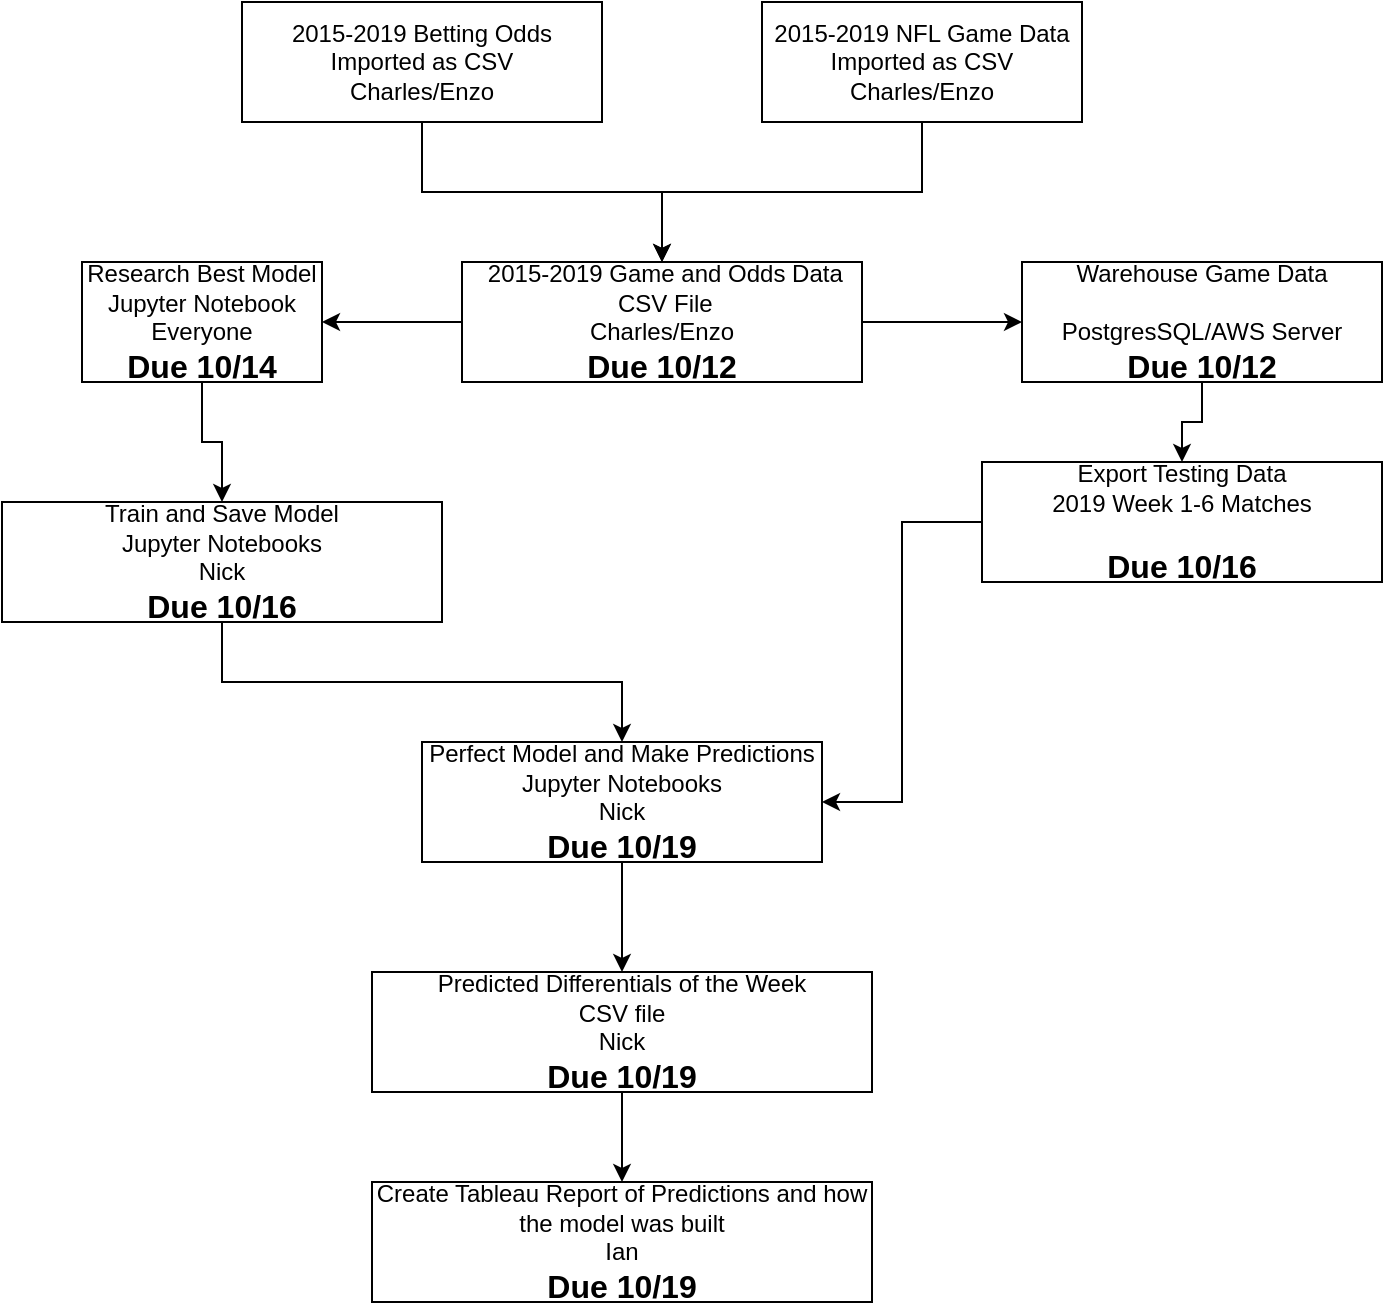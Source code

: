 <mxfile version="12.1.0" type="github" pages="1"><diagram id="wzmo5G9rG21ZYSOvVPYQ" name="Page-1"><mxGraphModel dx="1422" dy="713" grid="1" gridSize="10" guides="1" tooltips="1" connect="1" arrows="1" fold="1" page="1" pageScale="1" pageWidth="850" pageHeight="1100" math="0" shadow="0"><root><mxCell id="0"/><mxCell id="1" parent="0"/><mxCell id="p4tDmU91Li8BhUU2B0t--4" value="" style="edgeStyle=orthogonalEdgeStyle;rounded=0;orthogonalLoop=1;jettySize=auto;html=1;" parent="1" source="p4tDmU91Li8BhUU2B0t--1" target="p4tDmU91Li8BhUU2B0t--3" edge="1"><mxGeometry relative="1" as="geometry"/></mxCell><mxCell id="p4tDmU91Li8BhUU2B0t--1" value="2015-2019 Betting Odds&lt;br&gt;Imported as CSV&lt;br&gt;Charles/Enzo" style="rounded=0;whiteSpace=wrap;html=1;" parent="1" vertex="1"><mxGeometry x="150" y="40" width="180" height="60" as="geometry"/></mxCell><mxCell id="p4tDmU91Li8BhUU2B0t--7" value="" style="edgeStyle=orthogonalEdgeStyle;rounded=0;orthogonalLoop=1;jettySize=auto;html=1;" parent="1" source="p4tDmU91Li8BhUU2B0t--3" target="p4tDmU91Li8BhUU2B0t--6" edge="1"><mxGeometry relative="1" as="geometry"/></mxCell><mxCell id="p4tDmU91Li8BhUU2B0t--9" value="" style="edgeStyle=orthogonalEdgeStyle;rounded=0;orthogonalLoop=1;jettySize=auto;html=1;" parent="1" source="p4tDmU91Li8BhUU2B0t--3" target="p4tDmU91Li8BhUU2B0t--8" edge="1"><mxGeometry relative="1" as="geometry"/></mxCell><mxCell id="p4tDmU91Li8BhUU2B0t--3" value="&amp;nbsp;2015-2019 Game and Odds Data&lt;br&gt;&amp;nbsp;CSV File&lt;br&gt;Charles/Enzo&lt;br&gt;&lt;b&gt;&lt;font style=&quot;font-size: 16px&quot;&gt;Due 10/12&lt;/font&gt;&lt;/b&gt;" style="rounded=0;whiteSpace=wrap;html=1;" parent="1" vertex="1"><mxGeometry x="260" y="170" width="200" height="60" as="geometry"/></mxCell><mxCell id="p4tDmU91Li8BhUU2B0t--13" value="" style="edgeStyle=orthogonalEdgeStyle;rounded=0;orthogonalLoop=1;jettySize=auto;html=1;" parent="1" source="p4tDmU91Li8BhUU2B0t--8" target="p4tDmU91Li8BhUU2B0t--12" edge="1"><mxGeometry relative="1" as="geometry"/></mxCell><mxCell id="p4tDmU91Li8BhUU2B0t--8" value="Warehouse Game Data&lt;br&gt;&lt;br&gt;PostgresSQL/AWS Server&lt;br&gt;&lt;font style=&quot;font-size: 16px&quot;&gt;&lt;b&gt;Due 10/12&lt;/b&gt;&lt;/font&gt;" style="rounded=0;whiteSpace=wrap;html=1;" parent="1" vertex="1"><mxGeometry x="540" y="170" width="180" height="60" as="geometry"/></mxCell><mxCell id="p4tDmU91Li8BhUU2B0t--21" value="" style="edgeStyle=orthogonalEdgeStyle;rounded=0;orthogonalLoop=1;jettySize=auto;html=1;entryX=1;entryY=0.5;entryDx=0;entryDy=0;" parent="1" source="p4tDmU91Li8BhUU2B0t--12" target="p4tDmU91Li8BhUU2B0t--16" edge="1"><mxGeometry relative="1" as="geometry"><mxPoint x="580" y="410" as="targetPoint"/></mxGeometry></mxCell><mxCell id="p4tDmU91Li8BhUU2B0t--12" value="Export Testing Data&lt;br&gt;2019 Week 1-6 Matches&lt;br&gt;&lt;br&gt;&lt;b&gt;&lt;font style=&quot;font-size: 16px&quot;&gt;Due 10/16&lt;/font&gt;&lt;/b&gt;" style="rounded=0;whiteSpace=wrap;html=1;" parent="1" vertex="1"><mxGeometry x="520" y="270" width="200" height="60" as="geometry"/></mxCell><mxCell id="p4tDmU91Li8BhUU2B0t--11" value="" style="edgeStyle=orthogonalEdgeStyle;rounded=0;orthogonalLoop=1;jettySize=auto;html=1;" parent="1" source="p4tDmU91Li8BhUU2B0t--6" target="p4tDmU91Li8BhUU2B0t--10" edge="1"><mxGeometry relative="1" as="geometry"/></mxCell><mxCell id="p4tDmU91Li8BhUU2B0t--6" value="Research Best Model&lt;br&gt;Jupyter Notebook&lt;br&gt;Everyone&lt;br&gt;&lt;b&gt;&lt;font style=&quot;font-size: 16px&quot;&gt;Due 10/14&lt;/font&gt;&lt;/b&gt;" style="rounded=0;whiteSpace=wrap;html=1;" parent="1" vertex="1"><mxGeometry x="70" y="170" width="120" height="60" as="geometry"/></mxCell><mxCell id="p4tDmU91Li8BhUU2B0t--17" value="" style="edgeStyle=orthogonalEdgeStyle;rounded=0;orthogonalLoop=1;jettySize=auto;html=1;" parent="1" source="p4tDmU91Li8BhUU2B0t--10" target="p4tDmU91Li8BhUU2B0t--16" edge="1"><mxGeometry relative="1" as="geometry"/></mxCell><mxCell id="p4tDmU91Li8BhUU2B0t--10" value="Train and Save Model&lt;br&gt;Jupyter Notebooks&lt;br&gt;Nick&lt;br&gt;&lt;b&gt;&lt;font style=&quot;font-size: 16px&quot;&gt;Due 10/16&lt;/font&gt;&lt;/b&gt;" style="rounded=0;whiteSpace=wrap;html=1;" parent="1" vertex="1"><mxGeometry x="30" y="290" width="220" height="60" as="geometry"/></mxCell><mxCell id="p4tDmU91Li8BhUU2B0t--19" value="" style="edgeStyle=orthogonalEdgeStyle;rounded=0;orthogonalLoop=1;jettySize=auto;html=1;" parent="1" source="p4tDmU91Li8BhUU2B0t--16" target="p4tDmU91Li8BhUU2B0t--18" edge="1"><mxGeometry relative="1" as="geometry"/></mxCell><mxCell id="p4tDmU91Li8BhUU2B0t--16" value="Perfect Model and Make Predictions&lt;br&gt;Jupyter Notebooks&lt;br&gt;Nick&lt;br&gt;&lt;b&gt;&lt;font style=&quot;font-size: 16px&quot;&gt;Due 10/19&lt;/font&gt;&lt;/b&gt;" style="rounded=0;whiteSpace=wrap;html=1;" parent="1" vertex="1"><mxGeometry x="240" y="410" width="200" height="60" as="geometry"/></mxCell><mxCell id="p4tDmU91Li8BhUU2B0t--24" value="" style="edgeStyle=orthogonalEdgeStyle;rounded=0;orthogonalLoop=1;jettySize=auto;html=1;" parent="1" source="p4tDmU91Li8BhUU2B0t--18" target="p4tDmU91Li8BhUU2B0t--23" edge="1"><mxGeometry relative="1" as="geometry"/></mxCell><mxCell id="p4tDmU91Li8BhUU2B0t--18" value="Predicted Differentials of the Week&lt;br&gt;CSV file&lt;br&gt;Nick&lt;br&gt;&lt;b&gt;&lt;font style=&quot;font-size: 16px&quot;&gt;Due 10/19&lt;/font&gt;&lt;/b&gt;" style="rounded=0;whiteSpace=wrap;html=1;" parent="1" vertex="1"><mxGeometry x="215" y="525" width="250" height="60" as="geometry"/></mxCell><mxCell id="p4tDmU91Li8BhUU2B0t--23" value="Create Tableau Report of Predictions and how the model was built&lt;br&gt;Ian&lt;br&gt;&lt;b&gt;&lt;font style=&quot;font-size: 16px&quot;&gt;Due 10/19&lt;/font&gt;&lt;/b&gt;" style="rounded=0;whiteSpace=wrap;html=1;" parent="1" vertex="1"><mxGeometry x="215" y="630" width="250" height="60" as="geometry"/></mxCell><mxCell id="p4tDmU91Li8BhUU2B0t--5" style="edgeStyle=orthogonalEdgeStyle;rounded=0;orthogonalLoop=1;jettySize=auto;html=1;" parent="1" source="p4tDmU91Li8BhUU2B0t--2" target="p4tDmU91Li8BhUU2B0t--3" edge="1"><mxGeometry relative="1" as="geometry"/></mxCell><mxCell id="p4tDmU91Li8BhUU2B0t--2" value="2015-2019 NFL Game Data&lt;br&gt;Imported as CSV&lt;br&gt;Charles/Enzo" style="rounded=0;whiteSpace=wrap;html=1;" parent="1" vertex="1"><mxGeometry x="410" y="40" width="160" height="60" as="geometry"/></mxCell></root></mxGraphModel></diagram></mxfile>
